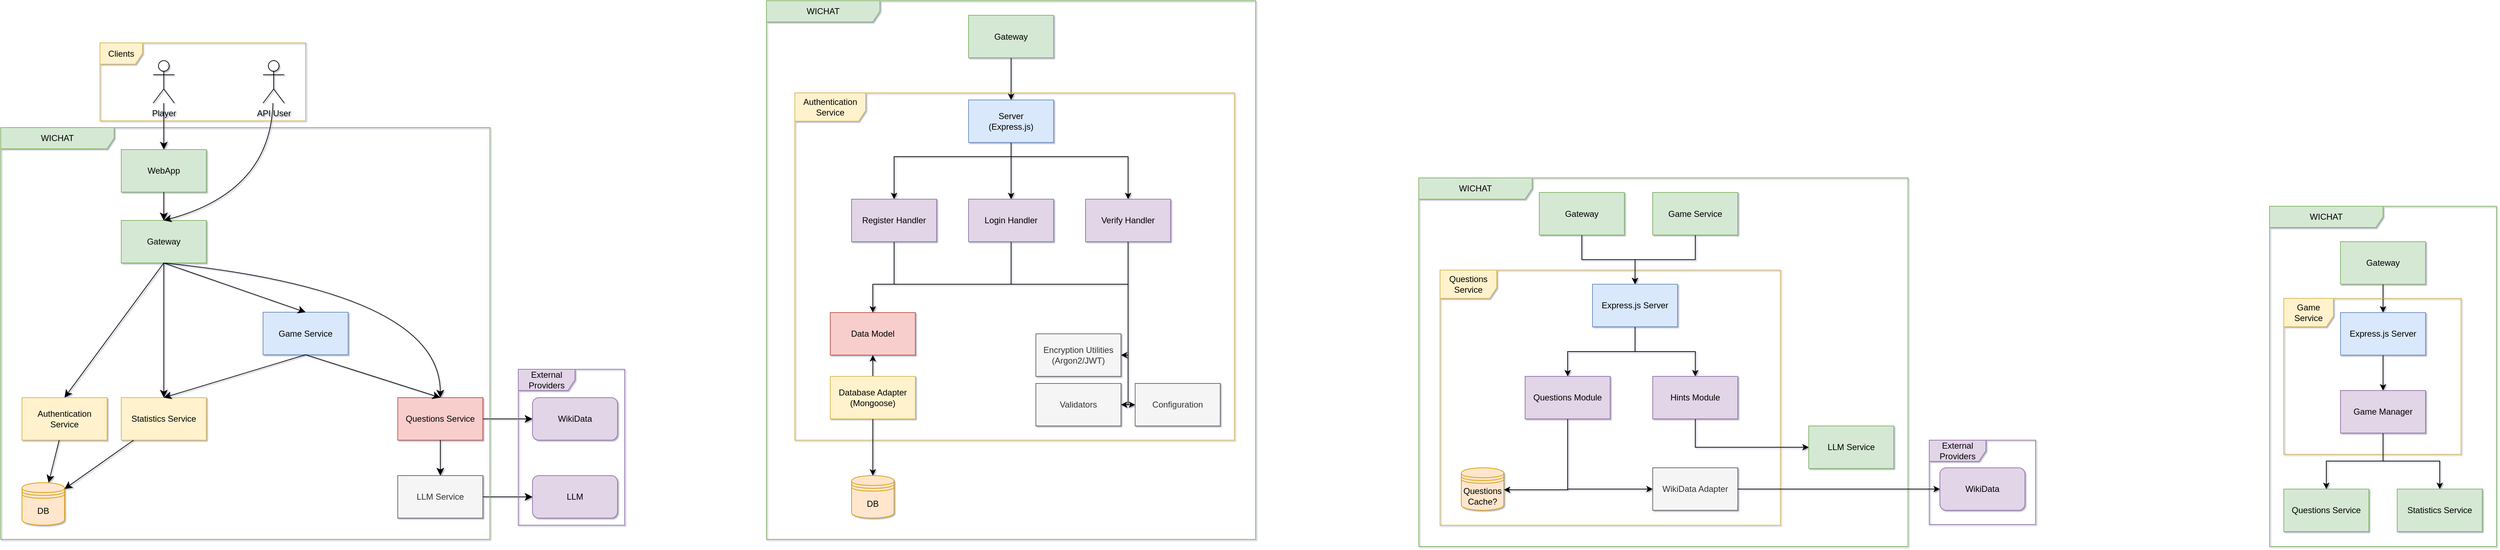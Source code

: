 <mxfile version="26.0.16">
  <diagram name="Page-1" id="H6sotV8G4gFYmd9BdbEy">
    <mxGraphModel dx="3044" dy="1084" grid="1" gridSize="10" guides="1" tooltips="1" connect="1" arrows="1" fold="1" page="0" pageScale="1" pageWidth="850" pageHeight="1100" math="0" shadow="1">
      <root>
        <mxCell id="0" />
        <mxCell id="1" parent="0" />
        <mxCell id="5Ua5rcUVpoXOftG5lJb_-10" value="LLM" style="rounded=1;whiteSpace=wrap;html=1;fillColor=#e1d5e7;strokeColor=#9673a6;" parent="1" vertex="1">
          <mxGeometry x="-260" y="910" width="120" height="60" as="geometry" />
        </mxCell>
        <mxCell id="5Ua5rcUVpoXOftG5lJb_-22" style="edgeStyle=none;curved=1;rounded=0;orthogonalLoop=1;jettySize=auto;html=1;fontSize=12;startSize=8;endSize=8;exitX=1;exitY=0.5;exitDx=0;exitDy=0;entryX=0;entryY=0.5;entryDx=0;entryDy=0;" parent="1" source="5Ua5rcUVpoXOftG5lJb_-8" target="5Ua5rcUVpoXOftG5lJb_-10" edge="1">
          <mxGeometry relative="1" as="geometry" />
        </mxCell>
        <mxCell id="5Ua5rcUVpoXOftG5lJb_-11" value="WikiData" style="rounded=1;whiteSpace=wrap;html=1;fillColor=#e1d5e7;strokeColor=#9673a6;" parent="1" vertex="1">
          <mxGeometry x="-260" y="800" width="120" height="60" as="geometry" />
        </mxCell>
        <mxCell id="5Ua5rcUVpoXOftG5lJb_-24" style="edgeStyle=none;curved=1;rounded=0;orthogonalLoop=1;jettySize=auto;html=1;fontSize=12;startSize=8;endSize=8;exitX=1;exitY=0.5;exitDx=0;exitDy=0;entryX=0;entryY=0.5;entryDx=0;entryDy=0;" parent="1" source="5Ua5rcUVpoXOftG5lJb_-23" target="5Ua5rcUVpoXOftG5lJb_-11" edge="1">
          <mxGeometry relative="1" as="geometry" />
        </mxCell>
        <mxCell id="64utWBgrm8SAmqTdPt5K-1" value="WICHAT" style="shape=umlFrame;whiteSpace=wrap;html=1;pointerEvents=0;recursiveResize=0;container=1;collapsible=0;width=160;fillColor=#d5e8d4;strokeColor=#82b366;" parent="1" vertex="1">
          <mxGeometry x="-1010" y="419" width="690" height="581" as="geometry" />
        </mxCell>
        <mxCell id="5Ua5rcUVpoXOftG5lJb_-6" value="Gateway" style="rounded=0;whiteSpace=wrap;html=1;fillColor=#d5e8d4;strokeColor=#82b366;" parent="64utWBgrm8SAmqTdPt5K-1" vertex="1">
          <mxGeometry x="170" y="131" width="120" height="60" as="geometry" />
        </mxCell>
        <mxCell id="5Ua5rcUVpoXOftG5lJb_-30" value="Authentication Service" style="rounded=0;whiteSpace=wrap;html=1;fillColor=#fff2cc;strokeColor=#d6b656;" parent="64utWBgrm8SAmqTdPt5K-1" vertex="1">
          <mxGeometry x="30" y="381" width="120" height="60" as="geometry" />
        </mxCell>
        <mxCell id="5Ua5rcUVpoXOftG5lJb_-32" style="edgeStyle=none;curved=1;rounded=0;orthogonalLoop=1;jettySize=auto;html=1;fontSize=12;startSize=8;endSize=8;exitX=0.5;exitY=1;exitDx=0;exitDy=0;entryX=0.5;entryY=0;entryDx=0;entryDy=0;" parent="64utWBgrm8SAmqTdPt5K-1" source="5Ua5rcUVpoXOftG5lJb_-6" target="5Ua5rcUVpoXOftG5lJb_-30" edge="1">
          <mxGeometry relative="1" as="geometry" />
        </mxCell>
        <mxCell id="5Ua5rcUVpoXOftG5lJb_-1" value="DB" style="shape=datastore;whiteSpace=wrap;html=1;fillColor=#ffe6cc;strokeColor=#d79b00;" parent="64utWBgrm8SAmqTdPt5K-1" vertex="1">
          <mxGeometry x="30" y="501" width="60" height="60" as="geometry" />
        </mxCell>
        <mxCell id="5Ua5rcUVpoXOftG5lJb_-31" style="edgeStyle=none;curved=1;rounded=0;orthogonalLoop=1;jettySize=auto;html=1;fontSize=12;startSize=8;endSize=8;" parent="64utWBgrm8SAmqTdPt5K-1" source="5Ua5rcUVpoXOftG5lJb_-30" target="5Ua5rcUVpoXOftG5lJb_-1" edge="1">
          <mxGeometry relative="1" as="geometry" />
        </mxCell>
        <mxCell id="5Ua5rcUVpoXOftG5lJb_-27" value="Statistics Service" style="rounded=0;whiteSpace=wrap;html=1;fillColor=#fff2cc;strokeColor=#d6b656;" parent="64utWBgrm8SAmqTdPt5K-1" vertex="1">
          <mxGeometry x="170" y="381" width="120" height="60" as="geometry" />
        </mxCell>
        <mxCell id="ApdHQ61tJCly3gABpBAv-35" style="edgeStyle=none;curved=1;rounded=0;orthogonalLoop=1;jettySize=auto;html=1;fontSize=12;startSize=8;endSize=8;entryX=0.5;entryY=0;entryDx=0;entryDy=0;exitX=0.5;exitY=1;exitDx=0;exitDy=0;" parent="64utWBgrm8SAmqTdPt5K-1" source="5Ua5rcUVpoXOftG5lJb_-6" target="5Ua5rcUVpoXOftG5lJb_-27" edge="1">
          <mxGeometry relative="1" as="geometry">
            <mxPoint x="230" y="191" as="sourcePoint" />
          </mxGeometry>
        </mxCell>
        <mxCell id="5Ua5rcUVpoXOftG5lJb_-29" style="edgeStyle=none;curved=1;rounded=0;orthogonalLoop=1;jettySize=auto;html=1;fontSize=12;startSize=8;endSize=8;" parent="64utWBgrm8SAmqTdPt5K-1" source="5Ua5rcUVpoXOftG5lJb_-27" target="5Ua5rcUVpoXOftG5lJb_-1" edge="1">
          <mxGeometry relative="1" as="geometry" />
        </mxCell>
        <mxCell id="ApdHQ61tJCly3gABpBAv-34" value="Game Service" style="rounded=0;whiteSpace=wrap;html=1;fillColor=#dae8fc;strokeColor=#6c8ebf;" parent="64utWBgrm8SAmqTdPt5K-1" vertex="1">
          <mxGeometry x="370" y="260.5" width="120" height="60" as="geometry" />
        </mxCell>
        <mxCell id="ApdHQ61tJCly3gABpBAv-37" style="edgeStyle=none;curved=1;rounded=0;orthogonalLoop=1;jettySize=auto;html=1;fontSize=12;startSize=8;endSize=8;entryX=0.5;entryY=0;entryDx=0;entryDy=0;exitX=0.5;exitY=1;exitDx=0;exitDy=0;" parent="64utWBgrm8SAmqTdPt5K-1" source="5Ua5rcUVpoXOftG5lJb_-6" target="ApdHQ61tJCly3gABpBAv-34" edge="1">
          <mxGeometry relative="1" as="geometry" />
        </mxCell>
        <mxCell id="ApdHQ61tJCly3gABpBAv-41" style="edgeStyle=none;curved=1;rounded=0;orthogonalLoop=1;jettySize=auto;html=1;fontSize=12;startSize=8;endSize=8;exitX=0.5;exitY=1;exitDx=0;exitDy=0;entryX=0.5;entryY=0;entryDx=0;entryDy=0;" parent="64utWBgrm8SAmqTdPt5K-1" source="ApdHQ61tJCly3gABpBAv-34" target="5Ua5rcUVpoXOftG5lJb_-27" edge="1">
          <mxGeometry relative="1" as="geometry" />
        </mxCell>
        <mxCell id="5Ua5rcUVpoXOftG5lJb_-23" value="Questions Service" style="rounded=0;whiteSpace=wrap;html=1;fillColor=#f8cecc;strokeColor=#b85450;" parent="64utWBgrm8SAmqTdPt5K-1" vertex="1">
          <mxGeometry x="560" y="381" width="120" height="60" as="geometry" />
        </mxCell>
        <mxCell id="ApdHQ61tJCly3gABpBAv-36" style="edgeStyle=none;curved=1;rounded=0;orthogonalLoop=1;jettySize=auto;html=1;fontSize=12;startSize=8;endSize=8;exitX=0.5;exitY=1;exitDx=0;exitDy=0;entryX=0.5;entryY=0;entryDx=0;entryDy=0;" parent="64utWBgrm8SAmqTdPt5K-1" source="5Ua5rcUVpoXOftG5lJb_-6" target="5Ua5rcUVpoXOftG5lJb_-23" edge="1">
          <mxGeometry relative="1" as="geometry">
            <Array as="points">
              <mxPoint x="620" y="231" />
            </Array>
          </mxGeometry>
        </mxCell>
        <mxCell id="ApdHQ61tJCly3gABpBAv-39" style="edgeStyle=none;curved=1;rounded=0;orthogonalLoop=1;jettySize=auto;html=1;fontSize=12;startSize=8;endSize=8;exitX=0.5;exitY=1;exitDx=0;exitDy=0;entryX=0.5;entryY=0;entryDx=0;entryDy=0;" parent="64utWBgrm8SAmqTdPt5K-1" source="ApdHQ61tJCly3gABpBAv-34" target="5Ua5rcUVpoXOftG5lJb_-23" edge="1">
          <mxGeometry relative="1" as="geometry" />
        </mxCell>
        <mxCell id="5Ua5rcUVpoXOftG5lJb_-8" value="LLM Service" style="rounded=0;whiteSpace=wrap;html=1;fillColor=#f5f5f5;strokeColor=#666666;fontColor=#333333;" parent="64utWBgrm8SAmqTdPt5K-1" vertex="1">
          <mxGeometry x="560" y="491" width="120" height="60" as="geometry" />
        </mxCell>
        <mxCell id="5Ua5rcUVpoXOftG5lJb_-28" style="edgeStyle=none;curved=1;rounded=0;orthogonalLoop=1;jettySize=auto;html=1;fontSize=12;startSize=8;endSize=8;entryX=0.5;entryY=0;entryDx=0;entryDy=0;exitX=0.5;exitY=1;exitDx=0;exitDy=0;" parent="64utWBgrm8SAmqTdPt5K-1" source="5Ua5rcUVpoXOftG5lJb_-23" target="5Ua5rcUVpoXOftG5lJb_-8" edge="1">
          <mxGeometry relative="1" as="geometry" />
        </mxCell>
        <mxCell id="5Ua5rcUVpoXOftG5lJb_-7" value="WebApp" style="rounded=0;whiteSpace=wrap;html=1;fillColor=#d5e8d4;strokeColor=#82b366;" parent="64utWBgrm8SAmqTdPt5K-1" vertex="1">
          <mxGeometry x="170" y="31" width="120" height="60" as="geometry" />
        </mxCell>
        <mxCell id="5Ua5rcUVpoXOftG5lJb_-20" style="edgeStyle=none;curved=1;rounded=0;orthogonalLoop=1;jettySize=auto;html=1;fontSize=12;startSize=8;endSize=8;" parent="64utWBgrm8SAmqTdPt5K-1" source="5Ua5rcUVpoXOftG5lJb_-7" target="5Ua5rcUVpoXOftG5lJb_-6" edge="1">
          <mxGeometry relative="1" as="geometry" />
        </mxCell>
        <mxCell id="ApdHQ61tJCly3gABpBAv-9" style="edgeStyle=none;curved=1;rounded=0;orthogonalLoop=1;jettySize=auto;html=1;fontSize=12;startSize=8;endSize=8;" parent="64utWBgrm8SAmqTdPt5K-1" source="5Ua5rcUVpoXOftG5lJb_-7" target="5Ua5rcUVpoXOftG5lJb_-6" edge="1">
          <mxGeometry relative="1" as="geometry" />
        </mxCell>
        <mxCell id="64utWBgrm8SAmqTdPt5K-24" value="Clients" style="shape=umlFrame;whiteSpace=wrap;html=1;pointerEvents=0;fillColor=#fff2cc;strokeColor=#d6b656;" parent="1" vertex="1">
          <mxGeometry x="-870" y="299.5" width="290" height="110" as="geometry" />
        </mxCell>
        <mxCell id="5Ua5rcUVpoXOftG5lJb_-2" value="API User" style="shape=umlActor;verticalLabelPosition=bottom;verticalAlign=top;html=1;outlineConnect=0;" parent="1" vertex="1">
          <mxGeometry x="-640" y="324.5" width="30" height="60" as="geometry" />
        </mxCell>
        <mxCell id="5Ua5rcUVpoXOftG5lJb_-3" value="Player" style="shape=umlActor;verticalLabelPosition=bottom;verticalAlign=top;html=1;outlineConnect=0;" parent="1" vertex="1">
          <mxGeometry x="-795" y="324.5" width="30" height="60" as="geometry" />
        </mxCell>
        <mxCell id="ApdHQ61tJCly3gABpBAv-8" style="edgeStyle=none;curved=1;rounded=0;orthogonalLoop=1;jettySize=auto;html=1;fontSize=12;startSize=8;endSize=8;" parent="1" source="5Ua5rcUVpoXOftG5lJb_-3" target="5Ua5rcUVpoXOftG5lJb_-7" edge="1">
          <mxGeometry relative="1" as="geometry" />
        </mxCell>
        <mxCell id="64utWBgrm8SAmqTdPt5K-28" value="" style="edgeStyle=none;curved=1;rounded=0;orthogonalLoop=1;jettySize=auto;html=1;fontSize=12;startSize=8;endSize=8;entryX=0.5;entryY=0;entryDx=0;entryDy=0;" parent="1" source="5Ua5rcUVpoXOftG5lJb_-2" target="5Ua5rcUVpoXOftG5lJb_-6" edge="1">
          <mxGeometry relative="1" as="geometry">
            <mxPoint x="-780" y="360" as="sourcePoint" />
            <mxPoint x="-780" y="590" as="targetPoint" />
            <Array as="points">
              <mxPoint x="-630" y="510" />
            </Array>
          </mxGeometry>
        </mxCell>
        <mxCell id="64utWBgrm8SAmqTdPt5K-29" value="External Providers" style="shape=umlFrame;whiteSpace=wrap;html=1;pointerEvents=0;fillColor=#e1d5e7;strokeColor=#9673a6;width=80;height=30;" parent="1" vertex="1">
          <mxGeometry x="-280" y="760" width="150" height="220" as="geometry" />
        </mxCell>
        <mxCell id="3EcRKwDYf2YUiH32k3Rl-5" value="WICHAT" style="shape=umlFrame;whiteSpace=wrap;html=1;pointerEvents=0;recursiveResize=0;container=1;collapsible=0;width=160;fillColor=#d5e8d4;strokeColor=#82b366;" parent="1" vertex="1">
          <mxGeometry x="70" y="240" width="690" height="760" as="geometry" />
        </mxCell>
        <mxCell id="3EcRKwDYf2YUiH32k3Rl-95" style="edgeStyle=orthogonalEdgeStyle;rounded=0;orthogonalLoop=1;jettySize=auto;html=1;" parent="3EcRKwDYf2YUiH32k3Rl-5" source="3EcRKwDYf2YUiH32k3Rl-6" target="3EcRKwDYf2YUiH32k3Rl-58" edge="1">
          <mxGeometry relative="1" as="geometry" />
        </mxCell>
        <mxCell id="3EcRKwDYf2YUiH32k3Rl-6" value="Gateway" style="rounded=0;whiteSpace=wrap;html=1;fillColor=#d5e8d4;strokeColor=#82b366;" parent="3EcRKwDYf2YUiH32k3Rl-5" vertex="1">
          <mxGeometry x="285" y="20.5" width="120" height="60" as="geometry" />
        </mxCell>
        <mxCell id="3EcRKwDYf2YUiH32k3Rl-9" value="DB" style="shape=datastore;whiteSpace=wrap;html=1;fillColor=#ffe6cc;strokeColor=#d79b00;" parent="3EcRKwDYf2YUiH32k3Rl-5" vertex="1">
          <mxGeometry x="120" y="670" width="60" height="60" as="geometry" />
        </mxCell>
        <mxCell id="3EcRKwDYf2YUiH32k3Rl-31" value="Authentication Service" style="shape=umlFrame;whiteSpace=wrap;html=1;pointerEvents=0;fillColor=#fff2cc;strokeColor=#d6b656;fillStyle=auto;width=100;height=40;" parent="3EcRKwDYf2YUiH32k3Rl-5" vertex="1">
          <mxGeometry x="40" y="130" width="620" height="490" as="geometry" />
        </mxCell>
        <mxCell id="3EcRKwDYf2YUiH32k3Rl-55" value="Data Model" style="rounded=0;whiteSpace=wrap;html=1;fillColor=#f8cecc;strokeColor=#b85450;" parent="3EcRKwDYf2YUiH32k3Rl-5" vertex="1">
          <mxGeometry x="90" y="440" width="120" height="60" as="geometry" />
        </mxCell>
        <mxCell id="533iNDBv2jlLNDhChat5-3" style="edgeStyle=orthogonalEdgeStyle;rounded=0;orthogonalLoop=1;jettySize=auto;html=1;" parent="3EcRKwDYf2YUiH32k3Rl-5" source="3EcRKwDYf2YUiH32k3Rl-58" target="3EcRKwDYf2YUiH32k3Rl-65" edge="1">
          <mxGeometry relative="1" as="geometry" />
        </mxCell>
        <mxCell id="533iNDBv2jlLNDhChat5-4" style="edgeStyle=orthogonalEdgeStyle;rounded=0;orthogonalLoop=1;jettySize=auto;html=1;" parent="3EcRKwDYf2YUiH32k3Rl-5" source="3EcRKwDYf2YUiH32k3Rl-58" target="533iNDBv2jlLNDhChat5-1" edge="1">
          <mxGeometry relative="1" as="geometry">
            <Array as="points">
              <mxPoint x="345" y="220" />
              <mxPoint x="510" y="220" />
            </Array>
          </mxGeometry>
        </mxCell>
        <mxCell id="533iNDBv2jlLNDhChat5-5" style="edgeStyle=orthogonalEdgeStyle;rounded=0;orthogonalLoop=1;jettySize=auto;html=1;" parent="3EcRKwDYf2YUiH32k3Rl-5" source="3EcRKwDYf2YUiH32k3Rl-58" target="3EcRKwDYf2YUiH32k3Rl-68" edge="1">
          <mxGeometry relative="1" as="geometry">
            <Array as="points">
              <mxPoint x="345" y="220" />
              <mxPoint x="180" y="220" />
            </Array>
          </mxGeometry>
        </mxCell>
        <mxCell id="3EcRKwDYf2YUiH32k3Rl-58" value="Server&lt;div&gt;(Express.js)&lt;/div&gt;" style="rounded=0;whiteSpace=wrap;html=1;fillColor=#dae8fc;strokeColor=#6c8ebf;" parent="3EcRKwDYf2YUiH32k3Rl-5" vertex="1">
          <mxGeometry x="285" y="140" width="120" height="60" as="geometry" />
        </mxCell>
        <mxCell id="3EcRKwDYf2YUiH32k3Rl-94" style="edgeStyle=orthogonalEdgeStyle;rounded=0;orthogonalLoop=1;jettySize=auto;html=1;entryX=0.5;entryY=0;entryDx=0;entryDy=0;exitX=0.5;exitY=1;exitDx=0;exitDy=0;" parent="3EcRKwDYf2YUiH32k3Rl-5" source="3EcRKwDYf2YUiH32k3Rl-60" target="3EcRKwDYf2YUiH32k3Rl-9" edge="1">
          <mxGeometry relative="1" as="geometry" />
        </mxCell>
        <mxCell id="3EcRKwDYf2YUiH32k3Rl-97" style="edgeStyle=orthogonalEdgeStyle;rounded=0;orthogonalLoop=1;jettySize=auto;html=1;" parent="3EcRKwDYf2YUiH32k3Rl-5" source="3EcRKwDYf2YUiH32k3Rl-60" target="3EcRKwDYf2YUiH32k3Rl-55" edge="1">
          <mxGeometry relative="1" as="geometry" />
        </mxCell>
        <mxCell id="3EcRKwDYf2YUiH32k3Rl-60" value="Database Adapter&lt;div&gt;(Mongoose)&lt;/div&gt;" style="rounded=0;whiteSpace=wrap;html=1;fillColor=#fff2cc;strokeColor=#d6b656;" parent="3EcRKwDYf2YUiH32k3Rl-5" vertex="1">
          <mxGeometry x="90" y="530" width="120" height="60" as="geometry" />
        </mxCell>
        <mxCell id="533iNDBv2jlLNDhChat5-10" style="edgeStyle=orthogonalEdgeStyle;rounded=0;orthogonalLoop=1;jettySize=auto;html=1;" parent="3EcRKwDYf2YUiH32k3Rl-5" source="3EcRKwDYf2YUiH32k3Rl-65" target="3EcRKwDYf2YUiH32k3Rl-62" edge="1">
          <mxGeometry relative="1" as="geometry">
            <Array as="points">
              <mxPoint x="345" y="400" />
              <mxPoint x="510" y="400" />
              <mxPoint x="510" y="500" />
            </Array>
          </mxGeometry>
        </mxCell>
        <mxCell id="3EcRKwDYf2YUiH32k3Rl-65" value="Login Handler" style="whiteSpace=wrap;html=1;fillColor=#e1d5e7;strokeColor=#9673a6;" parent="3EcRKwDYf2YUiH32k3Rl-5" vertex="1">
          <mxGeometry x="285" y="280" width="120" height="60" as="geometry" />
        </mxCell>
        <mxCell id="533iNDBv2jlLNDhChat5-7" style="edgeStyle=orthogonalEdgeStyle;rounded=0;orthogonalLoop=1;jettySize=auto;html=1;" parent="3EcRKwDYf2YUiH32k3Rl-5" source="3EcRKwDYf2YUiH32k3Rl-68" target="3EcRKwDYf2YUiH32k3Rl-55" edge="1">
          <mxGeometry relative="1" as="geometry">
            <Array as="points">
              <mxPoint x="180" y="400" />
              <mxPoint x="150" y="400" />
            </Array>
          </mxGeometry>
        </mxCell>
        <mxCell id="533iNDBv2jlLNDhChat5-8" style="edgeStyle=orthogonalEdgeStyle;rounded=0;orthogonalLoop=1;jettySize=auto;html=1;entryX=1;entryY=0.5;entryDx=0;entryDy=0;" parent="3EcRKwDYf2YUiH32k3Rl-5" source="3EcRKwDYf2YUiH32k3Rl-68" target="533iNDBv2jlLNDhChat5-16" edge="1">
          <mxGeometry relative="1" as="geometry">
            <Array as="points">
              <mxPoint x="180" y="400" />
              <mxPoint x="510" y="400" />
              <mxPoint x="510" y="570" />
            </Array>
          </mxGeometry>
        </mxCell>
        <mxCell id="3EcRKwDYf2YUiH32k3Rl-68" value="Register Handler" style="whiteSpace=wrap;html=1;fillColor=#e1d5e7;strokeColor=#9673a6;" parent="3EcRKwDYf2YUiH32k3Rl-5" vertex="1">
          <mxGeometry x="120" y="280" width="120" height="60" as="geometry" />
        </mxCell>
        <mxCell id="3EcRKwDYf2YUiH32k3Rl-62" value="Encryption Utilities&lt;div&gt;(Argon2/JWT)&lt;/div&gt;" style="whiteSpace=wrap;html=1;fillColor=#f5f5f5;strokeColor=#666666;fontColor=#333333;" parent="3EcRKwDYf2YUiH32k3Rl-5" vertex="1">
          <mxGeometry x="380" y="470" width="120" height="60" as="geometry" />
        </mxCell>
        <mxCell id="533iNDBv2jlLNDhChat5-18" style="edgeStyle=orthogonalEdgeStyle;rounded=0;orthogonalLoop=1;jettySize=auto;html=1;entryX=0;entryY=0.5;entryDx=0;entryDy=0;" parent="3EcRKwDYf2YUiH32k3Rl-5" source="533iNDBv2jlLNDhChat5-1" target="533iNDBv2jlLNDhChat5-12" edge="1">
          <mxGeometry relative="1" as="geometry">
            <Array as="points">
              <mxPoint x="510" y="570" />
            </Array>
          </mxGeometry>
        </mxCell>
        <mxCell id="533iNDBv2jlLNDhChat5-1" value="Verify Handler" style="whiteSpace=wrap;html=1;fillColor=#e1d5e7;strokeColor=#9673a6;" parent="3EcRKwDYf2YUiH32k3Rl-5" vertex="1">
          <mxGeometry x="450" y="280" width="120" height="60" as="geometry" />
        </mxCell>
        <mxCell id="533iNDBv2jlLNDhChat5-12" value="Configuration" style="whiteSpace=wrap;html=1;fillColor=#f5f5f5;fontColor=#333333;strokeColor=#666666;" parent="3EcRKwDYf2YUiH32k3Rl-5" vertex="1">
          <mxGeometry x="520" y="540" width="120" height="60" as="geometry" />
        </mxCell>
        <mxCell id="533iNDBv2jlLNDhChat5-16" value="Validators" style="whiteSpace=wrap;html=1;fillColor=#f5f5f5;fontColor=#333333;strokeColor=#666666;" parent="3EcRKwDYf2YUiH32k3Rl-5" vertex="1">
          <mxGeometry x="380" y="540" width="120" height="60" as="geometry" />
        </mxCell>
        <mxCell id="3EcRKwDYf2YUiH32k3Rl-236" value="WICHAT" style="shape=umlFrame;whiteSpace=wrap;html=1;pointerEvents=0;recursiveResize=0;container=1;collapsible=0;width=160;fillColor=#d5e8d4;strokeColor=#82b366;" parent="1" vertex="1">
          <mxGeometry x="990" y="490" width="690" height="520" as="geometry" />
        </mxCell>
        <mxCell id="3EcRKwDYf2YUiH32k3Rl-237" style="edgeStyle=orthogonalEdgeStyle;rounded=0;orthogonalLoop=1;jettySize=auto;html=1;" parent="3EcRKwDYf2YUiH32k3Rl-236" source="3EcRKwDYf2YUiH32k3Rl-238" target="3EcRKwDYf2YUiH32k3Rl-244" edge="1">
          <mxGeometry relative="1" as="geometry" />
        </mxCell>
        <mxCell id="3EcRKwDYf2YUiH32k3Rl-238" value="Gateway" style="rounded=0;whiteSpace=wrap;html=1;fillColor=#d5e8d4;strokeColor=#82b366;" parent="3EcRKwDYf2YUiH32k3Rl-236" vertex="1">
          <mxGeometry x="170" y="20.5" width="120" height="60" as="geometry" />
        </mxCell>
        <mxCell id="3EcRKwDYf2YUiH32k3Rl-240" value="Questions Service" style="shape=umlFrame;whiteSpace=wrap;html=1;pointerEvents=0;fillColor=#fff2cc;strokeColor=#d6b656;fillStyle=auto;width=80;height=40;" parent="3EcRKwDYf2YUiH32k3Rl-236" vertex="1">
          <mxGeometry x="30" y="130" width="480" height="360" as="geometry" />
        </mxCell>
        <mxCell id="3EcRKwDYf2YUiH32k3Rl-268" style="edgeStyle=orthogonalEdgeStyle;rounded=0;orthogonalLoop=1;jettySize=auto;html=1;" parent="3EcRKwDYf2YUiH32k3Rl-236" source="3EcRKwDYf2YUiH32k3Rl-244" target="3EcRKwDYf2YUiH32k3Rl-265" edge="1">
          <mxGeometry relative="1" as="geometry" />
        </mxCell>
        <mxCell id="3EcRKwDYf2YUiH32k3Rl-269" style="edgeStyle=orthogonalEdgeStyle;rounded=0;orthogonalLoop=1;jettySize=auto;html=1;" parent="3EcRKwDYf2YUiH32k3Rl-236" source="3EcRKwDYf2YUiH32k3Rl-244" target="3EcRKwDYf2YUiH32k3Rl-264" edge="1">
          <mxGeometry relative="1" as="geometry" />
        </mxCell>
        <mxCell id="3EcRKwDYf2YUiH32k3Rl-244" value="Express.js Server" style="rounded=0;whiteSpace=wrap;html=1;fillColor=#dae8fc;strokeColor=#6c8ebf;" parent="3EcRKwDYf2YUiH32k3Rl-236" vertex="1">
          <mxGeometry x="245" y="150" width="120" height="60" as="geometry" />
        </mxCell>
        <mxCell id="3EcRKwDYf2YUiH32k3Rl-259" style="edgeStyle=orthogonalEdgeStyle;rounded=0;orthogonalLoop=1;jettySize=auto;html=1;" parent="3EcRKwDYf2YUiH32k3Rl-236" source="3EcRKwDYf2YUiH32k3Rl-258" target="3EcRKwDYf2YUiH32k3Rl-244" edge="1">
          <mxGeometry relative="1" as="geometry" />
        </mxCell>
        <mxCell id="3EcRKwDYf2YUiH32k3Rl-258" value="Game Service" style="rounded=0;whiteSpace=wrap;html=1;fillColor=#d5e8d4;strokeColor=#82b366;" parent="3EcRKwDYf2YUiH32k3Rl-236" vertex="1">
          <mxGeometry x="330" y="20.5" width="120" height="60" as="geometry" />
        </mxCell>
        <mxCell id="3EcRKwDYf2YUiH32k3Rl-260" value="LLM Service" style="rounded=0;whiteSpace=wrap;html=1;fillColor=#d5e8d4;strokeColor=#82b366;" parent="3EcRKwDYf2YUiH32k3Rl-236" vertex="1">
          <mxGeometry x="550" y="350" width="120" height="60" as="geometry" />
        </mxCell>
        <mxCell id="3EcRKwDYf2YUiH32k3Rl-271" style="edgeStyle=orthogonalEdgeStyle;rounded=0;orthogonalLoop=1;jettySize=auto;html=1;" parent="3EcRKwDYf2YUiH32k3Rl-236" source="3EcRKwDYf2YUiH32k3Rl-265" target="3EcRKwDYf2YUiH32k3Rl-261" edge="1">
          <mxGeometry relative="1" as="geometry">
            <Array as="points">
              <mxPoint x="210" y="439" />
            </Array>
          </mxGeometry>
        </mxCell>
        <mxCell id="3EcRKwDYf2YUiH32k3Rl-272" style="edgeStyle=orthogonalEdgeStyle;rounded=0;orthogonalLoop=1;jettySize=auto;html=1;" parent="3EcRKwDYf2YUiH32k3Rl-236" source="3EcRKwDYf2YUiH32k3Rl-265" target="3EcRKwDYf2YUiH32k3Rl-266" edge="1">
          <mxGeometry relative="1" as="geometry">
            <Array as="points">
              <mxPoint x="210" y="440" />
            </Array>
          </mxGeometry>
        </mxCell>
        <mxCell id="3EcRKwDYf2YUiH32k3Rl-265" value="Questions Module" style="whiteSpace=wrap;html=1;fillColor=#e1d5e7;strokeColor=#9673a6;" parent="3EcRKwDYf2YUiH32k3Rl-236" vertex="1">
          <mxGeometry x="150" y="280" width="120" height="60" as="geometry" />
        </mxCell>
        <mxCell id="3EcRKwDYf2YUiH32k3Rl-270" style="edgeStyle=orthogonalEdgeStyle;rounded=0;orthogonalLoop=1;jettySize=auto;html=1;exitX=0.5;exitY=1;exitDx=0;exitDy=0;" parent="3EcRKwDYf2YUiH32k3Rl-236" source="3EcRKwDYf2YUiH32k3Rl-264" target="3EcRKwDYf2YUiH32k3Rl-260" edge="1">
          <mxGeometry relative="1" as="geometry">
            <Array as="points">
              <mxPoint x="390" y="380" />
            </Array>
          </mxGeometry>
        </mxCell>
        <mxCell id="3EcRKwDYf2YUiH32k3Rl-264" value="Hints Module" style="whiteSpace=wrap;html=1;fillColor=#e1d5e7;strokeColor=#9673a6;" parent="3EcRKwDYf2YUiH32k3Rl-236" vertex="1">
          <mxGeometry x="330" y="280" width="120" height="60" as="geometry" />
        </mxCell>
        <mxCell id="3EcRKwDYf2YUiH32k3Rl-261" value="WikiData Adapter" style="whiteSpace=wrap;html=1;fillColor=#f5f5f5;strokeColor=#666666;fontColor=#333333;" parent="3EcRKwDYf2YUiH32k3Rl-236" vertex="1">
          <mxGeometry x="330" y="409" width="120" height="60" as="geometry" />
        </mxCell>
        <mxCell id="3EcRKwDYf2YUiH32k3Rl-214" value="External Providers" style="shape=umlFrame;whiteSpace=wrap;html=1;pointerEvents=0;fillColor=#e1d5e7;strokeColor=#9673a6;width=80;height=30;" parent="3EcRKwDYf2YUiH32k3Rl-236" vertex="1">
          <mxGeometry x="720" y="370" width="150" height="119" as="geometry" />
        </mxCell>
        <mxCell id="3EcRKwDYf2YUiH32k3Rl-216" value="WikiData" style="rounded=1;whiteSpace=wrap;html=1;fillColor=#e1d5e7;strokeColor=#9673a6;" parent="3EcRKwDYf2YUiH32k3Rl-236" vertex="1">
          <mxGeometry x="735" y="409" width="120" height="60" as="geometry" />
        </mxCell>
        <mxCell id="3EcRKwDYf2YUiH32k3Rl-263" style="edgeStyle=orthogonalEdgeStyle;rounded=0;orthogonalLoop=1;jettySize=auto;html=1;" parent="3EcRKwDYf2YUiH32k3Rl-236" source="3EcRKwDYf2YUiH32k3Rl-261" target="3EcRKwDYf2YUiH32k3Rl-216" edge="1">
          <mxGeometry relative="1" as="geometry" />
        </mxCell>
        <mxCell id="3EcRKwDYf2YUiH32k3Rl-266" value="Questions Cache?" style="shape=datastore;whiteSpace=wrap;html=1;fillColor=#ffe6cc;strokeColor=#d79b00;" parent="3EcRKwDYf2YUiH32k3Rl-236" vertex="1">
          <mxGeometry x="60" y="409" width="60" height="60" as="geometry" />
        </mxCell>
        <mxCell id="3EcRKwDYf2YUiH32k3Rl-273" value="WICHAT" style="shape=umlFrame;whiteSpace=wrap;html=1;pointerEvents=0;recursiveResize=0;container=1;collapsible=0;width=160;fillColor=#d5e8d4;strokeColor=#82b366;" parent="1" vertex="1">
          <mxGeometry x="2190" y="530" width="320" height="480" as="geometry" />
        </mxCell>
        <mxCell id="3EcRKwDYf2YUiH32k3Rl-274" style="edgeStyle=orthogonalEdgeStyle;rounded=0;orthogonalLoop=1;jettySize=auto;html=1;" parent="3EcRKwDYf2YUiH32k3Rl-273" source="3EcRKwDYf2YUiH32k3Rl-275" target="3EcRKwDYf2YUiH32k3Rl-279" edge="1">
          <mxGeometry relative="1" as="geometry" />
        </mxCell>
        <mxCell id="3EcRKwDYf2YUiH32k3Rl-275" value="Gateway" style="rounded=0;whiteSpace=wrap;html=1;fillColor=#d5e8d4;strokeColor=#82b366;" parent="3EcRKwDYf2YUiH32k3Rl-273" vertex="1">
          <mxGeometry x="100" y="50" width="120" height="60" as="geometry" />
        </mxCell>
        <mxCell id="3EcRKwDYf2YUiH32k3Rl-276" value="Game Service" style="shape=umlFrame;whiteSpace=wrap;html=1;pointerEvents=0;fillColor=#fff2cc;strokeColor=#d6b656;fillStyle=auto;width=70;height=40;" parent="3EcRKwDYf2YUiH32k3Rl-273" vertex="1">
          <mxGeometry x="20" y="130" width="250" height="220" as="geometry" />
        </mxCell>
        <mxCell id="3EcRKwDYf2YUiH32k3Rl-277" style="edgeStyle=orthogonalEdgeStyle;rounded=0;orthogonalLoop=1;jettySize=auto;html=1;" parent="3EcRKwDYf2YUiH32k3Rl-273" source="3EcRKwDYf2YUiH32k3Rl-279" target="3EcRKwDYf2YUiH32k3Rl-285" edge="1">
          <mxGeometry relative="1" as="geometry" />
        </mxCell>
        <mxCell id="3EcRKwDYf2YUiH32k3Rl-279" value="Express.js Server" style="rounded=0;whiteSpace=wrap;html=1;fillColor=#dae8fc;strokeColor=#6c8ebf;" parent="3EcRKwDYf2YUiH32k3Rl-273" vertex="1">
          <mxGeometry x="100" y="150" width="120" height="60" as="geometry" />
        </mxCell>
        <mxCell id="3EcRKwDYf2YUiH32k3Rl-281" value="Questions Service" style="rounded=0;whiteSpace=wrap;html=1;fillColor=#d5e8d4;strokeColor=#82b366;" parent="3EcRKwDYf2YUiH32k3Rl-273" vertex="1">
          <mxGeometry x="20" y="399" width="120" height="60" as="geometry" />
        </mxCell>
        <mxCell id="3EcRKwDYf2YUiH32k3Rl-294" style="edgeStyle=orthogonalEdgeStyle;rounded=0;orthogonalLoop=1;jettySize=auto;html=1;" parent="3EcRKwDYf2YUiH32k3Rl-273" source="3EcRKwDYf2YUiH32k3Rl-285" target="3EcRKwDYf2YUiH32k3Rl-281" edge="1">
          <mxGeometry relative="1" as="geometry" />
        </mxCell>
        <mxCell id="3EcRKwDYf2YUiH32k3Rl-295" style="edgeStyle=orthogonalEdgeStyle;rounded=0;orthogonalLoop=1;jettySize=auto;html=1;" parent="3EcRKwDYf2YUiH32k3Rl-273" source="3EcRKwDYf2YUiH32k3Rl-285" target="3EcRKwDYf2YUiH32k3Rl-293" edge="1">
          <mxGeometry relative="1" as="geometry" />
        </mxCell>
        <mxCell id="3EcRKwDYf2YUiH32k3Rl-285" value="Game Manager" style="whiteSpace=wrap;html=1;fillColor=#e1d5e7;strokeColor=#9673a6;" parent="3EcRKwDYf2YUiH32k3Rl-273" vertex="1">
          <mxGeometry x="100" y="260" width="120" height="60" as="geometry" />
        </mxCell>
        <mxCell id="3EcRKwDYf2YUiH32k3Rl-293" value="Statistics Service" style="rounded=0;whiteSpace=wrap;html=1;fillColor=#d5e8d4;strokeColor=#82b366;" parent="3EcRKwDYf2YUiH32k3Rl-273" vertex="1">
          <mxGeometry x="180" y="399" width="120" height="60" as="geometry" />
        </mxCell>
      </root>
    </mxGraphModel>
  </diagram>
</mxfile>
